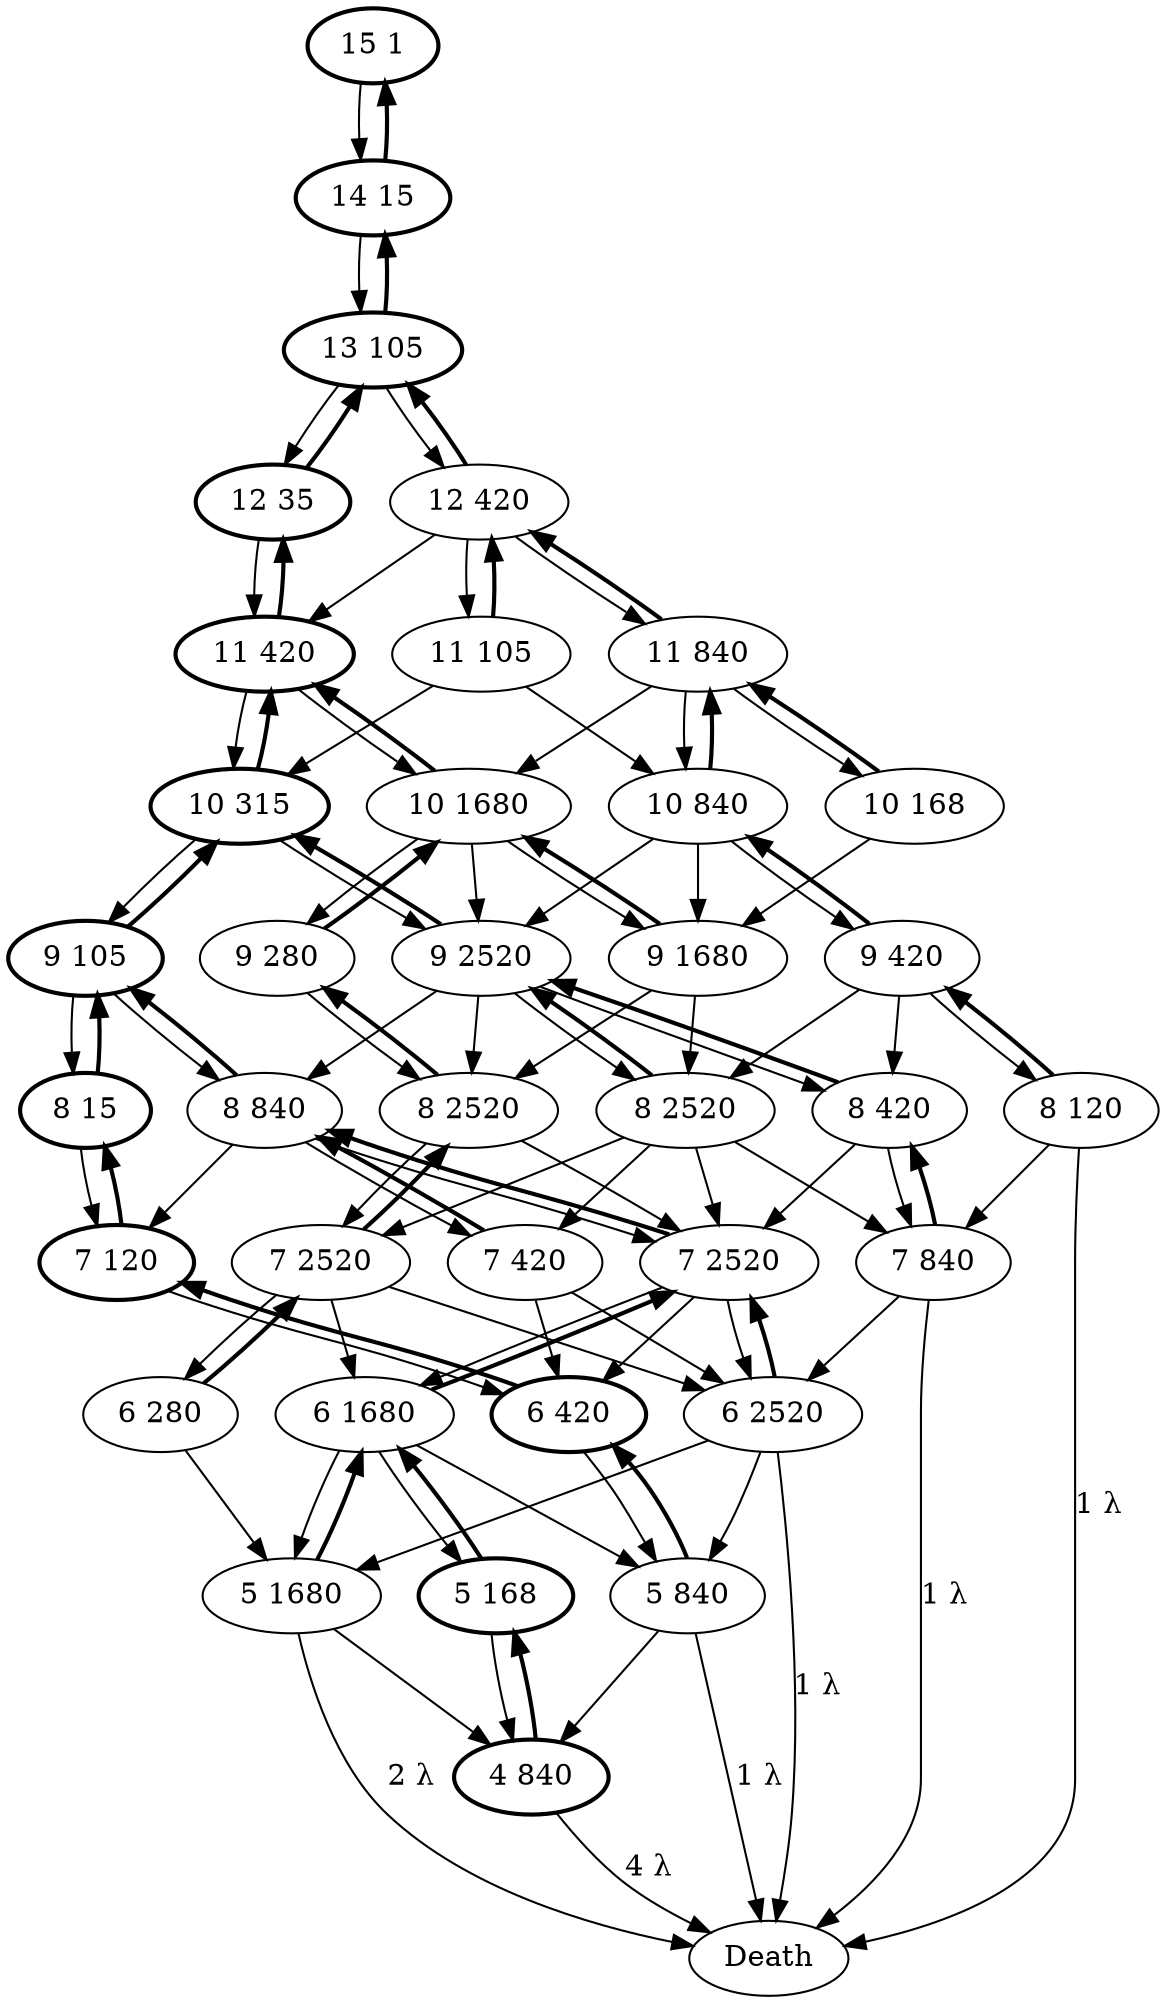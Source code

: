 digraph before {
n0 [label="Death"]
n1 [label="4 840" style="bold"]
n1 -> n0 [label=<4 &#955;>]
n2 [label="5 1680"]
n2 -> n1
n2 -> n0 [label=<2 &#955;>]
n3 [label="5 840"]
n3 -> n1
n3 -> n0 [label=<1 &#955;>]
n4 [label="5 168" style="bold"]
n4 -> n1
n1 -> n4 [style="bold" constraint=false]
n7 [label="6 2520"]
n7 -> n2
n7 -> n3
n7 -> n0 [label=<1 &#955;>]
n6 [label="6 420" style="bold"]
n6 -> n3
n8 [label="6 1680"]
n8 -> n2
n8 -> n3
n8 -> n4
n5 [label="6 280"]
n5 -> n2
n2 -> n8 [style="bold" constraint=false]
n3 -> n6 [style="bold" constraint=false]
n4 -> n8 [style="bold" constraint=false]
n13 [label="7 120" style="bold"]
n13 -> n6
n10 [label="7 420"]
n10 -> n7
n10 -> n6
n9 [label="7 2520"]
n9 -> n7
n9 -> n8
n9 -> n6
n12 [label="7 2520"]
n12 -> n7
n12 -> n8
n12 -> n5
n11 [label="7 840"]
n11 -> n7
n11 -> n0 [label=<1 &#955;>]
n7 -> n9 [style="bold" constraint=false]
n6 -> n13 [style="bold" constraint=false]
n8 -> n9 [style="bold" constraint=false]
n5 -> n12 [style="bold" constraint=false]
n14 [label="8 420"]
n14 -> n9
n14 -> n11
n19 [label="8 15" style="bold"]
n19 -> n13
n15 [label="8 2520"]
n15 -> n10
n15 -> n9
n15 -> n11
n15 -> n12
n17 [label="8 840"]
n17 -> n13
n17 -> n10
n17 -> n9
n18 [label="8 120"]
n18 -> n11
n18 -> n0 [label=<1 &#955;>]
n16 [label="8 2520"]
n16 -> n9
n16 -> n12
n13 -> n19 [style="bold" constraint=false]
n10 -> n17 [style="bold" constraint=false]
n9 -> n17 [style="bold" constraint=false]
n12 -> n16 [style="bold" constraint=false]
n11 -> n14 [style="bold" constraint=false]
n24 [label="9 420"]
n24 -> n18
n24 -> n14
n24 -> n15
n22 [label="9 280"]
n22 -> n16
n21 [label="9 1680"]
n21 -> n16
n21 -> n15
n20 [label="9 2520"]
n20 -> n14
n20 -> n16
n20 -> n15
n20 -> n17
n23 [label="9 105" style="bold"]
n23 -> n19
n23 -> n17
n14 -> n20 [style="bold" constraint=false]
n19 -> n23 [style="bold" constraint=false]
n15 -> n20 [style="bold" constraint=false]
n17 -> n23 [style="bold" constraint=false]
n18 -> n24 [style="bold" constraint=false]
n16 -> n22 [style="bold" constraint=false]
n25 [label="10 1680"]
n25 -> n21
n25 -> n20
n25 -> n22
n28 [label="10 168"]
n28 -> n21
n27 [label="10 840"]
n27 -> n21
n27 -> n20
n27 -> n24
n26 [label="10 315" style="bold"]
n26 -> n20
n26 -> n23
n24 -> n27 [style="bold" constraint=false]
n22 -> n25 [style="bold" constraint=false]
n21 -> n25 [style="bold" constraint=false]
n20 -> n26 [style="bold" constraint=false]
n23 -> n26 [style="bold" constraint=false]
n29 [label="11 840"]
n29 -> n27
n29 -> n25
n29 -> n28
n31 [label="11 105"]
n31 -> n27
n31 -> n26
n30 [label="11 420" style="bold"]
n30 -> n25
n30 -> n26
n25 -> n30 [style="bold" constraint=false]
n28 -> n29 [style="bold" constraint=false]
n27 -> n29 [style="bold" constraint=false]
n26 -> n30 [style="bold" constraint=false]
n32 [label="12 420"]
n32 -> n31
n32 -> n30
n32 -> n29
n33 [label="12 35" style="bold"]
n33 -> n30
n29 -> n32 [style="bold" constraint=false]
n31 -> n32 [style="bold" constraint=false]
n30 -> n33 [style="bold" constraint=false]
n34 [label="13 105" style="bold"]
n34 -> n33
n34 -> n32
n32 -> n34 [style="bold" constraint=false]
n33 -> n34 [style="bold" constraint=false]
n35 [label="14 15" style="bold"]
n35 -> n34
n34 -> n35 [style="bold" constraint=false]
n35 -> n36 [style="bold" constraint=false]
n36 [label="15 1" style="bold"]
n36 -> n35
}
